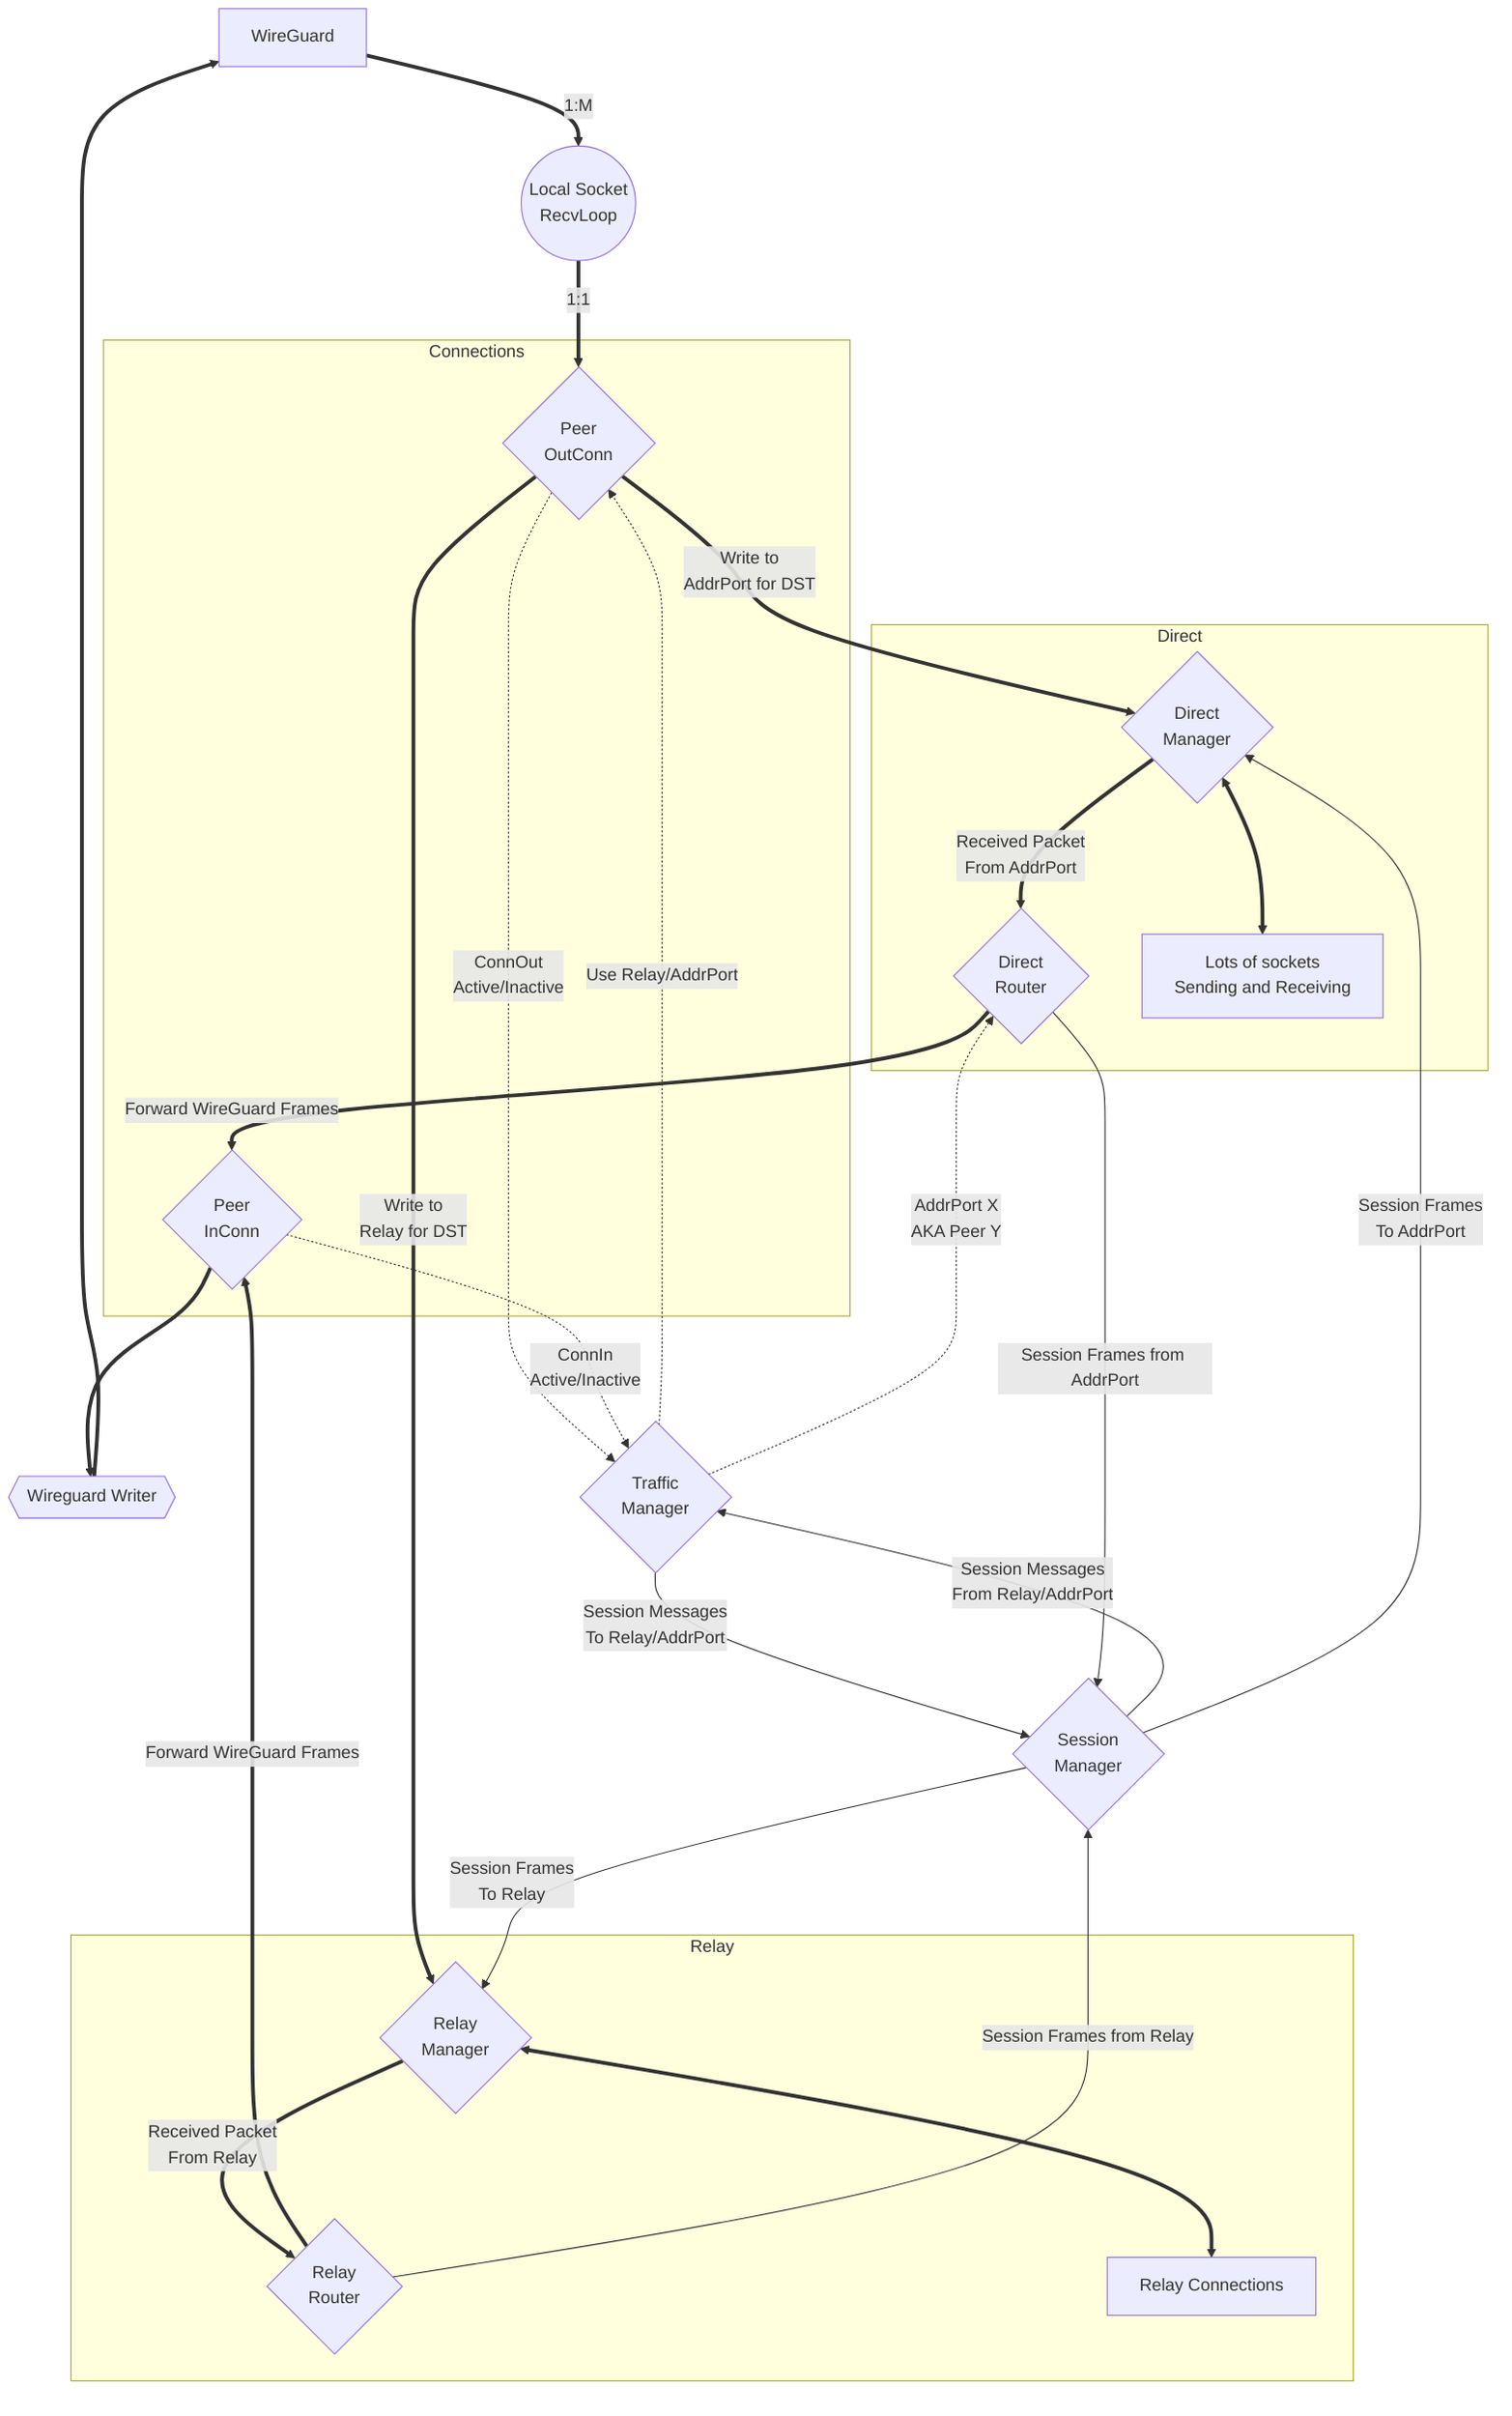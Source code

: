 flowchart TB
    WG[WireGuard]
    L((Local Socket\nRecvLoop))
    WGR{{Wireguard Writer}}

    subgraph Connections
        POC{Peer\nOutConn}
        PIC{Peer\nInConn}
    end

    TM{Traffic\nManager}
    SM{Session\nManager}

    subgraph Direct
        DR{Direct\nRouter}
        DM{Direct\nManager}
        DM <==> DS[Lots of sockets\nSending and Receiving]
    end

    subgraph Relay
        RR{Relay\nRouter}
        RM{Relay\nManager}
        RM <==> RC[Relay Connections]
    end

    POC ==> |Write to\nAddrPort for DST| DM
    POC ==> |Write to\nRelay for DST| RM
    DM ==> |Received Packet\nFrom AddrPort| DR
    RM ==> |Received Packet\nFrom Relay| RR
    DR & RR ==> |Forward WireGuard Frames| PIC

    WG ==> |1:M| L
    L ==> |1:1| POC
    PIC ==> WGR
    WGR ==> WG

    SM --> |Session Messages\nFrom Relay/AddrPort| TM
    TM --> |Session Messages\nTo Relay/AddrPort| SM
    SM --> |Session Frames\nTo AddrPort| DM
    SM --> |Session Frames\nTo Relay| RM
    DR --> |Session Frames from AddrPort| SM
    RR --> |Session Frames from Relay| SM

    POC -.-> |ConnOut\nActive/Inactive| TM
    PIC -.-> |ConnIn\nActive/Inactive| TM
    TM -.-> |Use Relay/AddrPort| POC
    TM -.-> |AddrPort X\nAKA Peer Y| DR